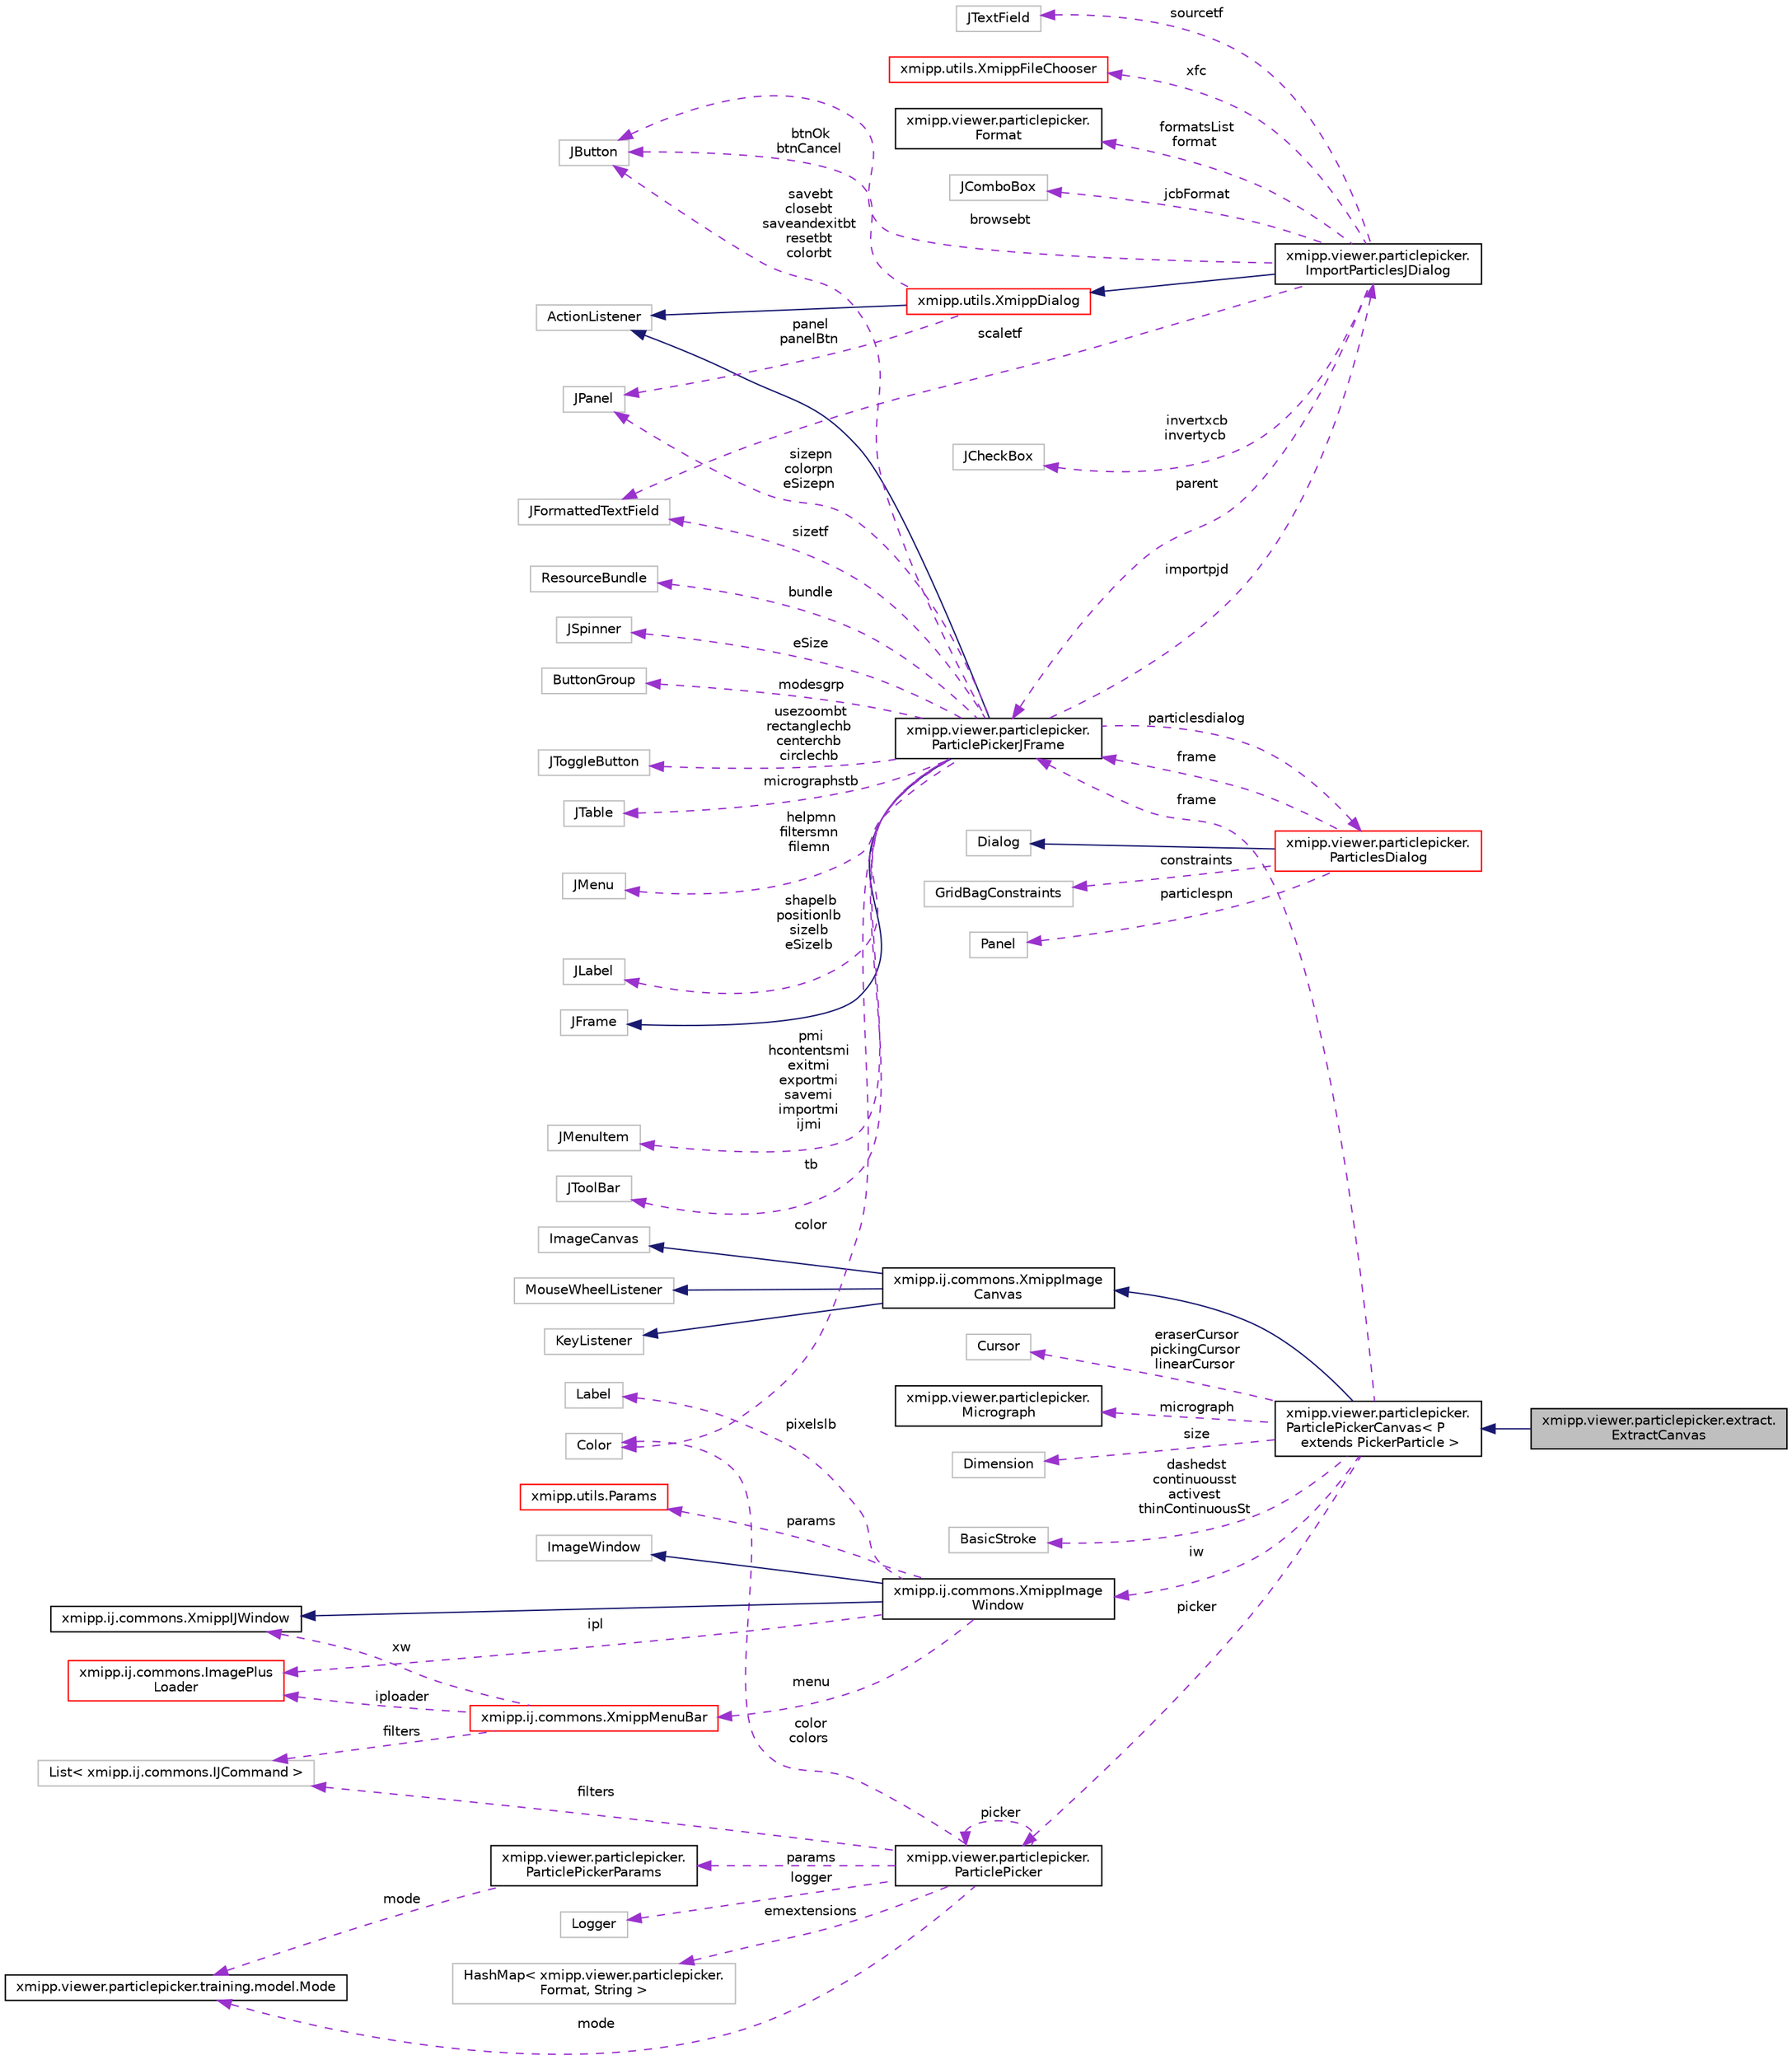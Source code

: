 digraph "xmipp.viewer.particlepicker.extract.ExtractCanvas"
{
  edge [fontname="Helvetica",fontsize="10",labelfontname="Helvetica",labelfontsize="10"];
  node [fontname="Helvetica",fontsize="10",shape=record];
  rankdir="LR";
  Node6 [label="xmipp.viewer.particlepicker.extract.\lExtractCanvas",height=0.2,width=0.4,color="black", fillcolor="grey75", style="filled", fontcolor="black"];
  Node7 -> Node6 [dir="back",color="midnightblue",fontsize="10",style="solid",fontname="Helvetica"];
  Node7 [label="xmipp.viewer.particlepicker.\lParticlePickerCanvas\< P\l extends PickerParticle \>",height=0.2,width=0.4,color="black", fillcolor="white", style="filled",URL="$classxmipp_1_1viewer_1_1particlepicker_1_1ParticlePickerCanvas.html"];
  Node8 -> Node7 [dir="back",color="midnightblue",fontsize="10",style="solid",fontname="Helvetica"];
  Node8 [label="xmipp.ij.commons.XmippImage\lCanvas",height=0.2,width=0.4,color="black", fillcolor="white", style="filled",URL="$classxmipp_1_1ij_1_1commons_1_1XmippImageCanvas.html"];
  Node9 -> Node8 [dir="back",color="midnightblue",fontsize="10",style="solid",fontname="Helvetica"];
  Node9 [label="ImageCanvas",height=0.2,width=0.4,color="grey75", fillcolor="white", style="filled"];
  Node10 -> Node8 [dir="back",color="midnightblue",fontsize="10",style="solid",fontname="Helvetica"];
  Node10 [label="MouseWheelListener",height=0.2,width=0.4,color="grey75", fillcolor="white", style="filled"];
  Node11 -> Node8 [dir="back",color="midnightblue",fontsize="10",style="solid",fontname="Helvetica"];
  Node11 [label="KeyListener",height=0.2,width=0.4,color="grey75", fillcolor="white", style="filled"];
  Node12 -> Node7 [dir="back",color="darkorchid3",fontsize="10",style="dashed",label=" eraserCursor\npickingCursor\nlinearCursor" ,fontname="Helvetica"];
  Node12 [label="Cursor",height=0.2,width=0.4,color="grey75", fillcolor="white", style="filled"];
  Node13 -> Node7 [dir="back",color="darkorchid3",fontsize="10",style="dashed",label=" frame" ,fontname="Helvetica"];
  Node13 [label="xmipp.viewer.particlepicker.\lParticlePickerJFrame",height=0.2,width=0.4,color="black", fillcolor="white", style="filled",URL="$classxmipp_1_1viewer_1_1particlepicker_1_1ParticlePickerJFrame.html"];
  Node14 -> Node13 [dir="back",color="midnightblue",fontsize="10",style="solid",fontname="Helvetica"];
  Node14 [label="JFrame",height=0.2,width=0.4,color="grey75", fillcolor="white", style="filled"];
  Node15 -> Node13 [dir="back",color="midnightblue",fontsize="10",style="solid",fontname="Helvetica"];
  Node15 [label="ActionListener",height=0.2,width=0.4,color="grey75", fillcolor="white", style="filled"];
  Node16 -> Node13 [dir="back",color="darkorchid3",fontsize="10",style="dashed",label=" pmi\nhcontentsmi\nexitmi\nexportmi\nsavemi\nimportmi\nijmi" ,fontname="Helvetica"];
  Node16 [label="JMenuItem",height=0.2,width=0.4,color="grey75", fillcolor="white", style="filled"];
  Node17 -> Node13 [dir="back",color="darkorchid3",fontsize="10",style="dashed",label=" tb" ,fontname="Helvetica"];
  Node17 [label="JToolBar",height=0.2,width=0.4,color="grey75", fillcolor="white", style="filled"];
  Node18 -> Node13 [dir="back",color="darkorchid3",fontsize="10",style="dashed",label=" savebt\nclosebt\nsaveandexitbt\nresetbt\ncolorbt" ,fontname="Helvetica"];
  Node18 [label="JButton",height=0.2,width=0.4,color="grey75", fillcolor="white", style="filled"];
  Node19 -> Node13 [dir="back",color="darkorchid3",fontsize="10",style="dashed",label=" bundle" ,fontname="Helvetica"];
  Node19 [label="ResourceBundle",height=0.2,width=0.4,color="grey75", fillcolor="white", style="filled"];
  Node20 -> Node13 [dir="back",color="darkorchid3",fontsize="10",style="dashed",label=" color" ,fontname="Helvetica"];
  Node20 [label="Color",height=0.2,width=0.4,color="grey75", fillcolor="white", style="filled"];
  Node21 -> Node13 [dir="back",color="darkorchid3",fontsize="10",style="dashed",label=" eSize" ,fontname="Helvetica"];
  Node21 [label="JSpinner",height=0.2,width=0.4,color="grey75", fillcolor="white", style="filled"];
  Node22 -> Node13 [dir="back",color="darkorchid3",fontsize="10",style="dashed",label=" modesgrp" ,fontname="Helvetica"];
  Node22 [label="ButtonGroup",height=0.2,width=0.4,color="grey75", fillcolor="white", style="filled"];
  Node23 -> Node13 [dir="back",color="darkorchid3",fontsize="10",style="dashed",label=" usezoombt\nrectanglechb\ncenterchb\ncirclechb" ,fontname="Helvetica"];
  Node23 [label="JToggleButton",height=0.2,width=0.4,color="grey75", fillcolor="white", style="filled"];
  Node24 -> Node13 [dir="back",color="darkorchid3",fontsize="10",style="dashed",label=" micrographstb" ,fontname="Helvetica"];
  Node24 [label="JTable",height=0.2,width=0.4,color="grey75", fillcolor="white", style="filled"];
  Node25 -> Node13 [dir="back",color="darkorchid3",fontsize="10",style="dashed",label=" importpjd" ,fontname="Helvetica"];
  Node25 [label="xmipp.viewer.particlepicker.\lImportParticlesJDialog",height=0.2,width=0.4,color="black", fillcolor="white", style="filled",URL="$classxmipp_1_1viewer_1_1particlepicker_1_1ImportParticlesJDialog.html"];
  Node26 -> Node25 [dir="back",color="midnightblue",fontsize="10",style="solid",fontname="Helvetica"];
  Node26 [label="xmipp.utils.XmippDialog",height=0.2,width=0.4,color="red", fillcolor="white", style="filled",URL="$classxmipp_1_1utils_1_1XmippDialog.html"];
  Node15 -> Node26 [dir="back",color="midnightblue",fontsize="10",style="solid",fontname="Helvetica"];
  Node18 -> Node26 [dir="back",color="darkorchid3",fontsize="10",style="dashed",label=" btnOk\nbtnCancel" ,fontname="Helvetica"];
  Node29 -> Node26 [dir="back",color="darkorchid3",fontsize="10",style="dashed",label=" panel\npanelBtn" ,fontname="Helvetica"];
  Node29 [label="JPanel",height=0.2,width=0.4,color="grey75", fillcolor="white", style="filled"];
  Node13 -> Node25 [dir="back",color="darkorchid3",fontsize="10",style="dashed",label=" parent" ,fontname="Helvetica"];
  Node30 -> Node25 [dir="back",color="darkorchid3",fontsize="10",style="dashed",label=" invertxcb\ninvertycb" ,fontname="Helvetica"];
  Node30 [label="JCheckBox",height=0.2,width=0.4,color="grey75", fillcolor="white", style="filled"];
  Node18 -> Node25 [dir="back",color="darkorchid3",fontsize="10",style="dashed",label=" browsebt" ,fontname="Helvetica"];
  Node31 -> Node25 [dir="back",color="darkorchid3",fontsize="10",style="dashed",label=" sourcetf" ,fontname="Helvetica"];
  Node31 [label="JTextField",height=0.2,width=0.4,color="grey75", fillcolor="white", style="filled"];
  Node32 -> Node25 [dir="back",color="darkorchid3",fontsize="10",style="dashed",label=" xfc" ,fontname="Helvetica"];
  Node32 [label="xmipp.utils.XmippFileChooser",height=0.2,width=0.4,color="red", fillcolor="white", style="filled",URL="$classxmipp_1_1utils_1_1XmippFileChooser.html"];
  Node34 -> Node25 [dir="back",color="darkorchid3",fontsize="10",style="dashed",label=" formatsList\nformat" ,fontname="Helvetica"];
  Node34 [label="xmipp.viewer.particlepicker.\lFormat",height=0.2,width=0.4,color="black", fillcolor="white", style="filled",URL="$enumxmipp_1_1viewer_1_1particlepicker_1_1Format.html"];
  Node35 -> Node25 [dir="back",color="darkorchid3",fontsize="10",style="dashed",label=" jcbFormat" ,fontname="Helvetica"];
  Node35 [label="JComboBox",height=0.2,width=0.4,color="grey75", fillcolor="white", style="filled"];
  Node36 -> Node25 [dir="back",color="darkorchid3",fontsize="10",style="dashed",label=" scaletf" ,fontname="Helvetica"];
  Node36 [label="JFormattedTextField",height=0.2,width=0.4,color="grey75", fillcolor="white", style="filled"];
  Node37 -> Node13 [dir="back",color="darkorchid3",fontsize="10",style="dashed",label=" helpmn\nfiltersmn\nfilemn" ,fontname="Helvetica"];
  Node37 [label="JMenu",height=0.2,width=0.4,color="grey75", fillcolor="white", style="filled"];
  Node38 -> Node13 [dir="back",color="darkorchid3",fontsize="10",style="dashed",label=" shapelb\npositionlb\nsizelb\neSizelb" ,fontname="Helvetica"];
  Node38 [label="JLabel",height=0.2,width=0.4,color="grey75", fillcolor="white", style="filled"];
  Node39 -> Node13 [dir="back",color="darkorchid3",fontsize="10",style="dashed",label=" particlesdialog" ,fontname="Helvetica"];
  Node39 [label="xmipp.viewer.particlepicker.\lParticlesDialog",height=0.2,width=0.4,color="red", fillcolor="white", style="filled",URL="$classxmipp_1_1viewer_1_1particlepicker_1_1ParticlesDialog.html"];
  Node40 -> Node39 [dir="back",color="midnightblue",fontsize="10",style="solid",fontname="Helvetica"];
  Node40 [label="Dialog",height=0.2,width=0.4,color="grey75", fillcolor="white", style="filled"];
  Node13 -> Node39 [dir="back",color="darkorchid3",fontsize="10",style="dashed",label=" frame" ,fontname="Helvetica"];
  Node41 -> Node39 [dir="back",color="darkorchid3",fontsize="10",style="dashed",label=" constraints" ,fontname="Helvetica"];
  Node41 [label="GridBagConstraints",height=0.2,width=0.4,color="grey75", fillcolor="white", style="filled"];
  Node42 -> Node39 [dir="back",color="darkorchid3",fontsize="10",style="dashed",label=" particlespn" ,fontname="Helvetica"];
  Node42 [label="Panel",height=0.2,width=0.4,color="grey75", fillcolor="white", style="filled"];
  Node29 -> Node13 [dir="back",color="darkorchid3",fontsize="10",style="dashed",label=" sizepn\ncolorpn\neSizepn" ,fontname="Helvetica"];
  Node36 -> Node13 [dir="back",color="darkorchid3",fontsize="10",style="dashed",label=" sizetf" ,fontname="Helvetica"];
  Node44 -> Node7 [dir="back",color="darkorchid3",fontsize="10",style="dashed",label=" micrograph" ,fontname="Helvetica"];
  Node44 [label="xmipp.viewer.particlepicker.\lMicrograph",height=0.2,width=0.4,color="black", fillcolor="white", style="filled",URL="$classxmipp_1_1viewer_1_1particlepicker_1_1Micrograph.html"];
  Node45 -> Node7 [dir="back",color="darkorchid3",fontsize="10",style="dashed",label=" iw" ,fontname="Helvetica"];
  Node45 [label="xmipp.ij.commons.XmippImage\lWindow",height=0.2,width=0.4,color="black", fillcolor="white", style="filled",URL="$classxmipp_1_1ij_1_1commons_1_1XmippImageWindow.html"];
  Node46 -> Node45 [dir="back",color="midnightblue",fontsize="10",style="solid",fontname="Helvetica"];
  Node46 [label="ImageWindow",height=0.2,width=0.4,color="grey75", fillcolor="white", style="filled"];
  Node47 -> Node45 [dir="back",color="midnightblue",fontsize="10",style="solid",fontname="Helvetica"];
  Node47 [label="xmipp.ij.commons.XmippIJWindow",height=0.2,width=0.4,color="black", fillcolor="white", style="filled",URL="$interfacexmipp_1_1ij_1_1commons_1_1XmippIJWindow.html"];
  Node48 -> Node45 [dir="back",color="darkorchid3",fontsize="10",style="dashed",label=" menu" ,fontname="Helvetica"];
  Node48 [label="xmipp.ij.commons.XmippMenuBar",height=0.2,width=0.4,color="red", fillcolor="white", style="filled",URL="$classxmipp_1_1ij_1_1commons_1_1XmippMenuBar.html"];
  Node50 -> Node48 [dir="back",color="darkorchid3",fontsize="10",style="dashed",label=" filters" ,fontname="Helvetica"];
  Node50 [label="List\< xmipp.ij.commons.IJCommand \>",height=0.2,width=0.4,color="grey75", fillcolor="white", style="filled"];
  Node47 -> Node48 [dir="back",color="darkorchid3",fontsize="10",style="dashed",label=" xw" ,fontname="Helvetica"];
  Node58 -> Node48 [dir="back",color="darkorchid3",fontsize="10",style="dashed",label=" iploader" ,fontname="Helvetica"];
  Node58 [label="xmipp.ij.commons.ImagePlus\lLoader",height=0.2,width=0.4,color="red", fillcolor="white", style="filled",URL="$classxmipp_1_1ij_1_1commons_1_1ImagePlusLoader.html"];
  Node64 -> Node45 [dir="back",color="darkorchid3",fontsize="10",style="dashed",label=" pixelslb" ,fontname="Helvetica"];
  Node64 [label="Label",height=0.2,width=0.4,color="grey75", fillcolor="white", style="filled"];
  Node65 -> Node45 [dir="back",color="darkorchid3",fontsize="10",style="dashed",label=" params" ,fontname="Helvetica"];
  Node65 [label="xmipp.utils.Params",height=0.2,width=0.4,color="red", fillcolor="white", style="filled",URL="$classxmipp_1_1utils_1_1Params.html"];
  Node58 -> Node45 [dir="back",color="darkorchid3",fontsize="10",style="dashed",label=" ipl" ,fontname="Helvetica"];
  Node68 -> Node7 [dir="back",color="darkorchid3",fontsize="10",style="dashed",label=" picker" ,fontname="Helvetica"];
  Node68 [label="xmipp.viewer.particlepicker.\lParticlePicker",height=0.2,width=0.4,color="black", fillcolor="white", style="filled",URL="$classxmipp_1_1viewer_1_1particlepicker_1_1ParticlePicker.html"];
  Node50 -> Node68 [dir="back",color="darkorchid3",fontsize="10",style="dashed",label=" filters" ,fontname="Helvetica"];
  Node69 -> Node68 [dir="back",color="darkorchid3",fontsize="10",style="dashed",label=" emextensions" ,fontname="Helvetica"];
  Node69 [label="HashMap\< xmipp.viewer.particlepicker.\lFormat, String \>",height=0.2,width=0.4,color="grey75", fillcolor="white", style="filled"];
  Node20 -> Node68 [dir="back",color="darkorchid3",fontsize="10",style="dashed",label=" color\ncolors" ,fontname="Helvetica"];
  Node68 -> Node68 [dir="back",color="darkorchid3",fontsize="10",style="dashed",label=" picker" ,fontname="Helvetica"];
  Node70 -> Node68 [dir="back",color="darkorchid3",fontsize="10",style="dashed",label=" mode" ,fontname="Helvetica"];
  Node70 [label="xmipp.viewer.particlepicker.training.model.Mode",height=0.2,width=0.4,color="black", fillcolor="white", style="filled",URL="$enumxmipp_1_1viewer_1_1particlepicker_1_1training_1_1model_1_1Mode.html"];
  Node71 -> Node68 [dir="back",color="darkorchid3",fontsize="10",style="dashed",label=" logger" ,fontname="Helvetica"];
  Node71 [label="Logger",height=0.2,width=0.4,color="grey75", fillcolor="white", style="filled"];
  Node72 -> Node68 [dir="back",color="darkorchid3",fontsize="10",style="dashed",label=" params" ,fontname="Helvetica"];
  Node72 [label="xmipp.viewer.particlepicker.\lParticlePickerParams",height=0.2,width=0.4,color="black", fillcolor="white", style="filled",URL="$classxmipp_1_1viewer_1_1particlepicker_1_1ParticlePickerParams.html"];
  Node70 -> Node72 [dir="back",color="darkorchid3",fontsize="10",style="dashed",label=" mode" ,fontname="Helvetica"];
  Node73 -> Node7 [dir="back",color="darkorchid3",fontsize="10",style="dashed",label=" size" ,fontname="Helvetica"];
  Node73 [label="Dimension",height=0.2,width=0.4,color="grey75", fillcolor="white", style="filled"];
  Node74 -> Node7 [dir="back",color="darkorchid3",fontsize="10",style="dashed",label=" dashedst\ncontinuousst\nactivest\nthinContinuousSt" ,fontname="Helvetica"];
  Node74 [label="BasicStroke",height=0.2,width=0.4,color="grey75", fillcolor="white", style="filled"];
}
